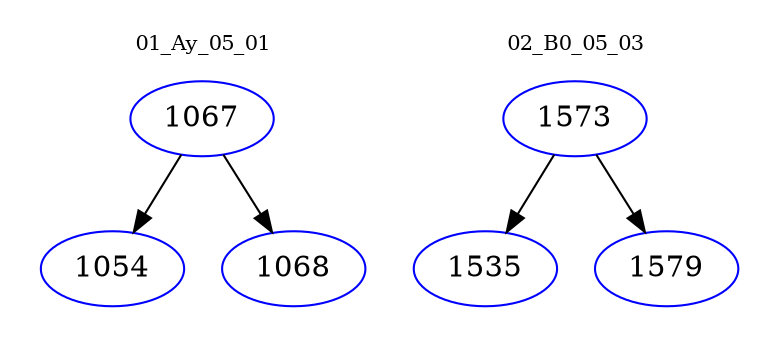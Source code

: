 digraph{
subgraph cluster_0 {
color = white
label = "01_Ay_05_01";
fontsize=10;
T0_1067 [label="1067", color="blue"]
T0_1067 -> T0_1054 [color="black"]
T0_1054 [label="1054", color="blue"]
T0_1067 -> T0_1068 [color="black"]
T0_1068 [label="1068", color="blue"]
}
subgraph cluster_1 {
color = white
label = "02_B0_05_03";
fontsize=10;
T1_1573 [label="1573", color="blue"]
T1_1573 -> T1_1535 [color="black"]
T1_1535 [label="1535", color="blue"]
T1_1573 -> T1_1579 [color="black"]
T1_1579 [label="1579", color="blue"]
}
}
